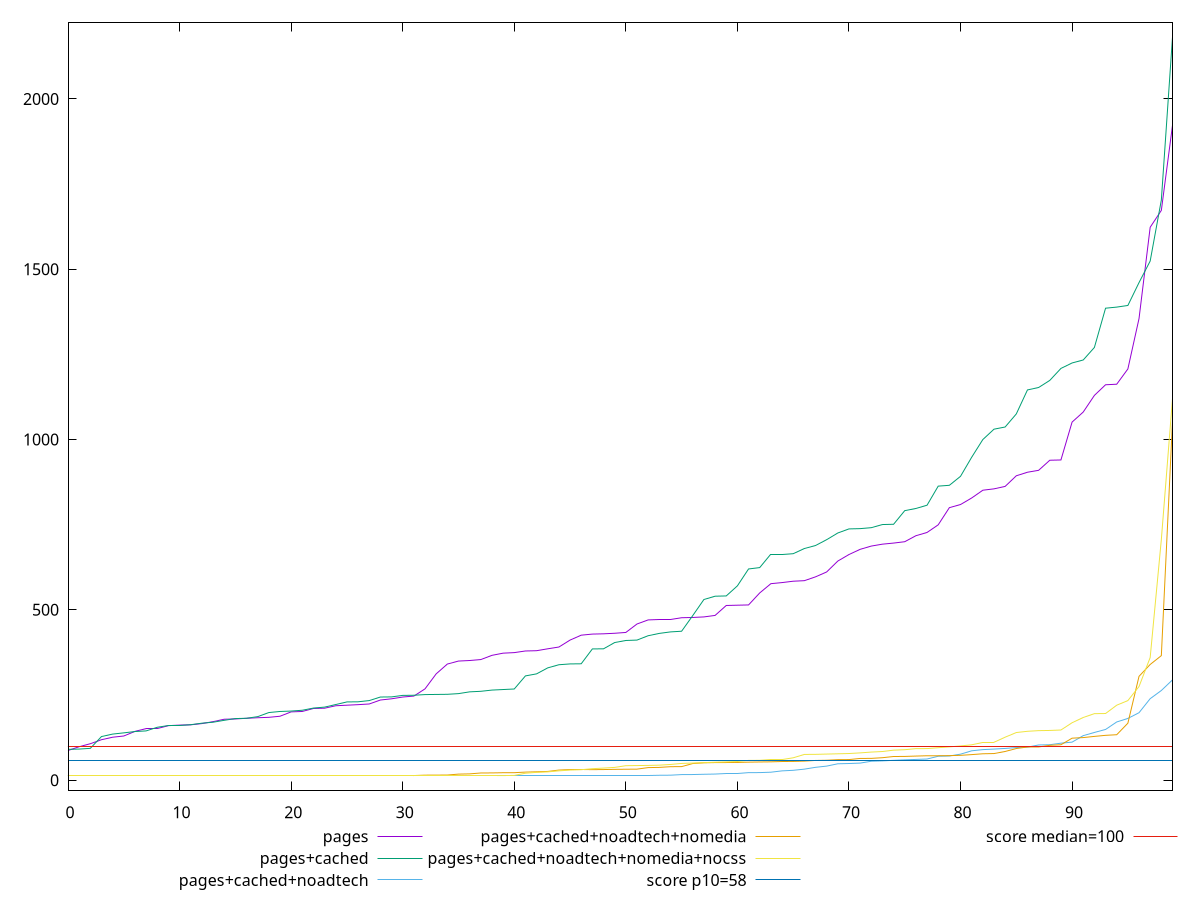 reset

$pages <<EOF
0 86.93333333333334
1 98.13333333333334
2 106.93333333333335
3 118.66666666666691
4 126.00000000000074
5 129.59999999999962
6 143.20000000000002
7 151.6
8 151.60000000000036
9 160
10 161.59999999999954
11 162.39999999999964
12 166
13 171.73333333333335
14 178.8
15 179.60000000000073
16 181.60000000000002
17 183.20000000000002
18 184.39999999999964
19 187.59999999999965
20 200.39999999999964
21 201.59999999999965
22 210.4
23 211.20000000000002
24 218.4
25 220
26 221.60000000000002
27 223.60000000000002
28 235.1999999999993
29 238.8
30 244.00000000000037
31 246.8
32 268
33 312
34 340.7999999999986
35 349.60000000000076
36 351.20000000000005
37 354.00000000000074
38 366.40000000000003
39 372.7999999999993
40 374.4000000000008
41 379.2000000000004
42 380
43 385.6
44 390.80000000000075
45 411.20000000000147
46 425.5999999999997
47 428.7999999999986
48 429.6
49 431.20000000000005
50 433.6
51 458.40000000000003
52 470.4
53 471.9999999999993
54 472
55 476.7999999999996
56 477.6
57 479.1999999999993
58 483.6
59 512.7999999999989
60 513.5999999999979
61 514.4000000000008
62 549.5999999999992
63 576.7999999999993
64 580
65 583.9999999999985
66 585.6000000000008
67 596.8
68 611.2
69 643.2000000000007
70 662.3999999999986
71 677.5999999999992
72 687.2
73 692.8000000000001
74 696.0000000000015
75 700
76 717.5999999999985
77 727.2
78 749.600000000003
79 800
80 809.2
81 828.4000000000008
82 851.2000000000015
83 855.2000000000007
84 862.4000000000001
85 893.6000000000015
86 904
87 909.6000000000015
88 939.200000000003
89 939.9999999999986
90 1051.2000000000007
91 1080.8000000000015
92 1129.6000000000001
93 1160.800000000003
94 1162.4
95 1207.199999999997
96 1355.2000000000016
97 1623.200000000003
98 1672.8000000000002
99 1922.4
EOF

$pagesCached <<EOF
0 90.4
1 91.2
2 93.33333333333334
3 128
4 135.20000000000002
5 138.8
6 142.66666666666669
7 144.53333333333333
8 155.20000000000002
9 160
10 160.00000000000074
11 162.8
12 167.20000000000002
13 170
14 175.60000000000002
15 180.8
16 181.60000000000002
17 186.4
18 198.4
19 201.60000000000002
20 202.80000000000038
21 205.20000000000002
22 211.60000000000002
23 214.4
24 222
25 229.59999999999965
26 230
27 233.60000000000002
28 244.00000000000074
29 244.3999999999993
30 248.80000000000075
31 249.20000000000002
32 251.20000000000002
33 251.60000000000002
34 251.99999999999966
35 254
36 259.2
37 260.8
38 264.40000000000003
39 265.99999999999966
40 267.6
41 306.00000000000074
42 312.00000000000034
43 329.6000000000015
44 338.8
45 341.20000000000005
46 341.5999999999993
47 385.20000000000005
48 385.5999999999993
49 403.9999999999993
50 410
51 411.20000000000005
52 424.00000000000034
53 430.7999999999993
54 435.2000000000007
55 437.1999999999993
56 483.20000000000294
57 530.4
58 540.0000000000008
59 540.7999999999997
60 570.4000000000008
61 619.9999999999986
62 624.0000000000015
63 662.3999999999986
64 662.4000000000001
65 664.8000000000015
66 679.9999999999986
67 688.8000000000015
68 706.0000000000008
69 725.600000000003
70 737.6000000000015
71 738.4000000000001
72 741.2
73 750.3999999999986
74 751.1999999999986
75 791.2000000000015
76 797.6
77 807.1999999999994
78 863.2000000000015
79 865.6000000000015
80 891.9999999999986
81 948
82 999.9999999999986
83 1030.4000000000015
84 1036.7999999999972
85 1075.1999999999987
86 1145.6000000000029
87 1152.8000000000015
88 1173.6000000000015
89 1208.7999999999993
90 1224.7999999999993
91 1233.6000000000017
92 1270.3999999999994
93 1385.6000000000001
94 1388.8000000000006
95 1393.5999999999985
96 1460.8000000000015
97 1523.9999999999973
98 1703.1999999999987
99 2181.6000000000045
EOF

$pagesCachedNoadtech <<EOF
0 12.8
1 12.8
2 12.8
3 12.8
4 12.8
5 12.8
6 12.8
7 12.8
8 12.8
9 12.8
10 12.8
11 12.8
12 12.8
13 12.8
14 12.8
15 12.8
16 12.8
17 12.8
18 12.8
19 12.8
20 12.8
21 12.8
22 12.8
23 12.8
24 12.8
25 12.8
26 12.8
27 12.8
28 12.8
29 12.8
30 12.8
31 12.8
32 12.8
33 12.8
34 12.8
35 12.8
36 12.8
37 12.8
38 12.8
39 12.8
40 12.8
41 12.8
42 12.8
43 12.8
44 12.8
45 12.8
46 12.8
47 12.8
48 12.8
49 12.8
50 12.8
51 12.8
52 12.8
53 14.3
54 14.533333333333333
55 16.266666666666666
56 16.457333333333494
57 17.2
58 17.866666666666667
59 19.200000000000003
60 19.200000000000003
61 22.049066666666597
62 22.133333333333333
63 23.292000000000193
64 27.200000000000003
65 28.843000000000032
66 32.266666666666666
67 37.6
68 41.2
69 48
70 48.800000000000004
71 50
72 55.488799999999905
73 56.491199999999665
74 58.13333333333321
75 59.6
76 60.800000000000004
77 62.00000000000001
78 70.2
79 70.93333333333334
80 76.26666666666667
81 86.13333333333334
82 89.60000000000001
83 91.2
84 93.06666666666666
85 95.66666666666667
86 96.80000000000001
87 103.26666666666668
88 103.99999999999983
89 108.53333333333336
90 111.6000000000002
91 130.6666666666666
92 140
93 148.80000000000013
94 170.8
95 181.19999999999982
96 197.99999999999983
97 239.20000000000002
98 263.2
99 294.40000000000003
EOF

$pagesCachedNoadtechNomedia <<EOF
0 12.8
1 12.8
2 12.8
3 12.8
4 12.8
5 12.8
6 12.8
7 12.8
8 12.8
9 12.8
10 12.8
11 12.8
12 12.8
13 12.8
14 12.8
15 12.8
16 12.8
17 12.8
18 12.8
19 12.8
20 12.8
21 12.8
22 12.8
23 12.8
24 12.8
25 12.8
26 12.8
27 12.8
28 12.8
29 12.8
30 12.8
31 13.5
32 14.666666666666668
33 14.8
34 15
35 17.68
36 18.400000000000002
37 21
38 21.200000000000003
39 21.8
40 21.86666666666667
41 23.6
42 24.53333333333333
43 25.54
44 29.6
45 30.400000000000002
46 30.400000000000002
47 30.800000000000004
48 31.1
49 31.66666666666667
50 32
51 32.300000000000004
52 36.800000000000004
53 37.4
54 39.46666666666667
55 39.733333333333334
56 48.800000000000004
57 50.9163333333337
58 51.546666666666674
59 51.67999999999993
60 51.96666666666667
61 52.800000000000004
62 53.33333333333333
63 53.733333333333334
64 54.66666666666668
65 54.93333333333333
66 55.84
67 57.81693333333363
68 58.400000000000006
69 60.10959999999978
70 60.34
71 63.73333333333334
72 63.86666666666667
73 65.86666666666655
74 69.38
75 69.60000000000001
76 70.66000000000001
77 71.60000000000001
78 71.63333333333333
79 71.90413333333339
80 72.82706666666672
81 74.93333333333334
82 77.4
83 78.04
84 84.16000000000001
85 92.82360000000023
86 97.33333333333334
87 97.4
88 102.2
89 103.93333333333334
90 123.2
91 124.95999999999992
92 128.4
93 131.53333333333353
94 133.33333333333334
95 167.19999999999982
96 304.8
97 339.60000000000025
98 365.5999999999997
99 1054.4000000000005
EOF

$pagesCachedNoadtechNomediaNocss <<EOF
0 12.8
1 12.8
2 12.8
3 12.8
4 12.8
5 12.8
6 12.8
7 12.8
8 12.8
9 12.8
10 12.8
11 12.8
12 12.8
13 12.8
14 12.8
15 12.8
16 12.8
17 12.8
18 12.8
19 12.8
20 12.8
21 12.8
22 12.8
23 12.8
24 12.8
25 12.8
26 12.8
27 12.8
28 12.8
29 12.8
30 12.8
31 12.8
32 12.8
33 12.8
34 12.8
35 12.8
36 12.8
37 12.8
38 12.8
39 13.4
40 13.866666666666667
41 20.32
42 22.8
43 24.200000000000003
44 27.200000000000003
45 29.6
46 30.6
47 33.6
48 35.4
49 37.4
50 42.400000000000006
51 42.82
52 43.2
53 44
54 46
55 49.06666666666667
56 50.2
57 51.400000000000006
58 52.6
59 53.6
60 54.66666666666668
61 58
62 58.2
63 61.6
64 61.6
65 65.60000000000001
66 75.46666666666667
67 75.7
68 76.53333333333333
69 77.33333333333334
70 78.13333333333334
71 80
72 82.4
73 84
74 88
75 89.33333333333334
76 92.53333333333335
77 92.60000000000001
78 95.2
79 97.60000000000001
80 100.4
81 103.73333333333335
82 111.46666666666665
83 111.46666666666665
84 126.13333333333333
85 139.73333333333332
86 143.4
87 145.33333333333334
88 145.86666666666662
89 147.20000000000002
90 168.53333333333333
91 184
92 195.20000000000002
93 195.60000000000002
94 220
95 233.60000000000002
96 274.8
97 360
98 706.4000000000008
99 1120
EOF

set key outside below
set xrange [0:99]
set yrange [-30.576000000000082:2224.9760000000047]
set trange [-30.576000000000082:2224.9760000000047]
set terminal svg size 640, 580 enhanced background rgb 'white'
set output "report_00013_2021-02-09T12-04-24.940Z/estimated-input-latency/comparison/sorted/all_raw.svg"

plot $pages title "pages" with line, \
     $pagesCached title "pages+cached" with line, \
     $pagesCachedNoadtech title "pages+cached+noadtech" with line, \
     $pagesCachedNoadtechNomedia title "pages+cached+noadtech+nomedia" with line, \
     $pagesCachedNoadtechNomediaNocss title "pages+cached+noadtech+nomedia+nocss" with line, \
     58 title "score p10=58", \
     100 title "score median=100"

reset
